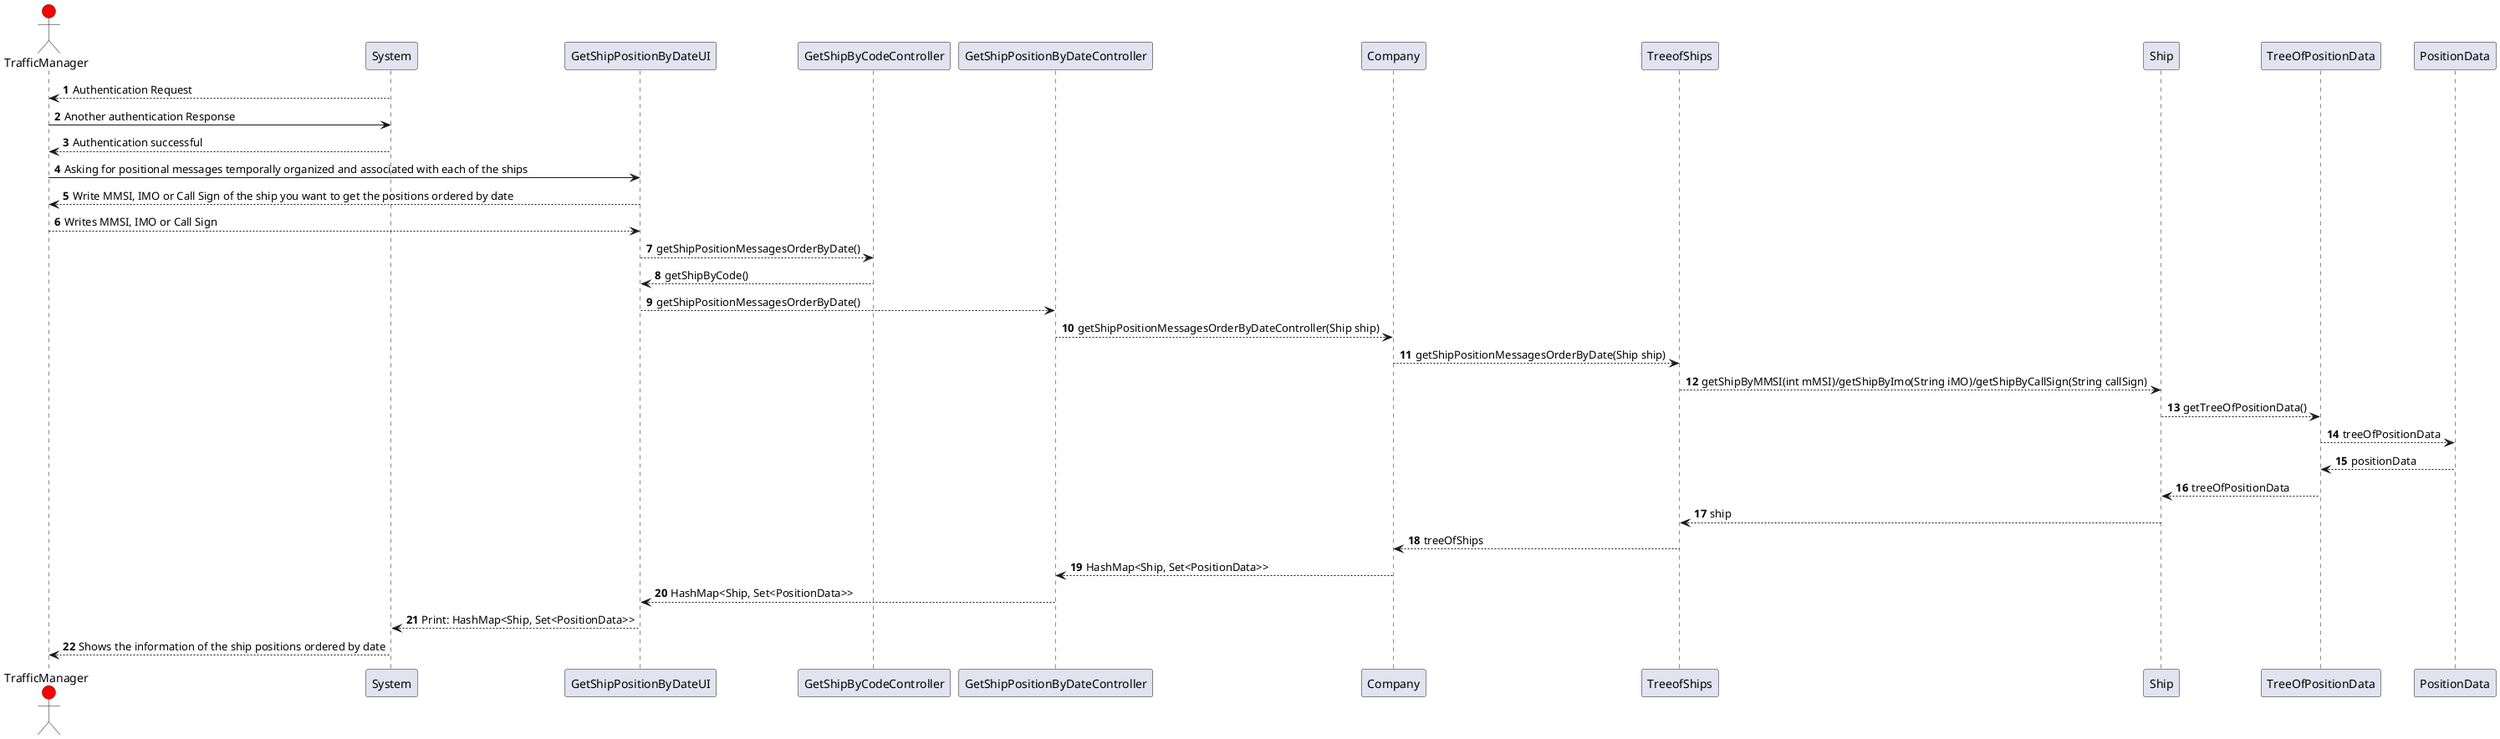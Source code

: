 @startuml

autonumber

actor TrafficManager #red

System --> TrafficManager: Authentication Request
TrafficManager -> System : Another authentication Response
System --> TrafficManager : Authentication successful
TrafficManager-> GetShipPositionByDateUI : Asking for positional messages temporally organized and associated with each of the ships
GetShipPositionByDateUI --> TrafficManager : Write MMSI, IMO or Call Sign of the ship you want to get the positions ordered by date
TrafficManager --> GetShipPositionByDateUI : Writes MMSI, IMO or Call Sign
GetShipPositionByDateUI --> GetShipByCodeController : getShipPositionMessagesOrderByDate()
GetShipByCodeController --> GetShipPositionByDateUI : getShipByCode()
GetShipPositionByDateUI --> GetShipPositionByDateController : getShipPositionMessagesOrderByDate()
GetShipPositionByDateController --> Company : getShipPositionMessagesOrderByDateController(Ship ship)
Company --> TreeofShips: getShipPositionMessagesOrderByDate(Ship ship)
TreeofShips --> Ship: getShipByMMSI(int mMSI)/getShipByImo(String iMO)/getShipByCallSign(String callSign)
Ship --> TreeOfPositionData : getTreeOfPositionData()
TreeOfPositionData --> PositionData: treeOfPositionData
PositionData --> TreeOfPositionData: positionData
TreeOfPositionData --> Ship: treeOfPositionData
Ship --> TreeofShips: ship
TreeofShips --> Company: treeOfShips
Company --> GetShipPositionByDateController: HashMap<Ship, Set<PositionData>>
GetShipPositionByDateController --> GetShipPositionByDateUI: HashMap<Ship, Set<PositionData>>
GetShipPositionByDateUI --> System: Print: HashMap<Ship, Set<PositionData>>
System --> TrafficManager : Shows the information of the ship positions ordered by date

@enduml